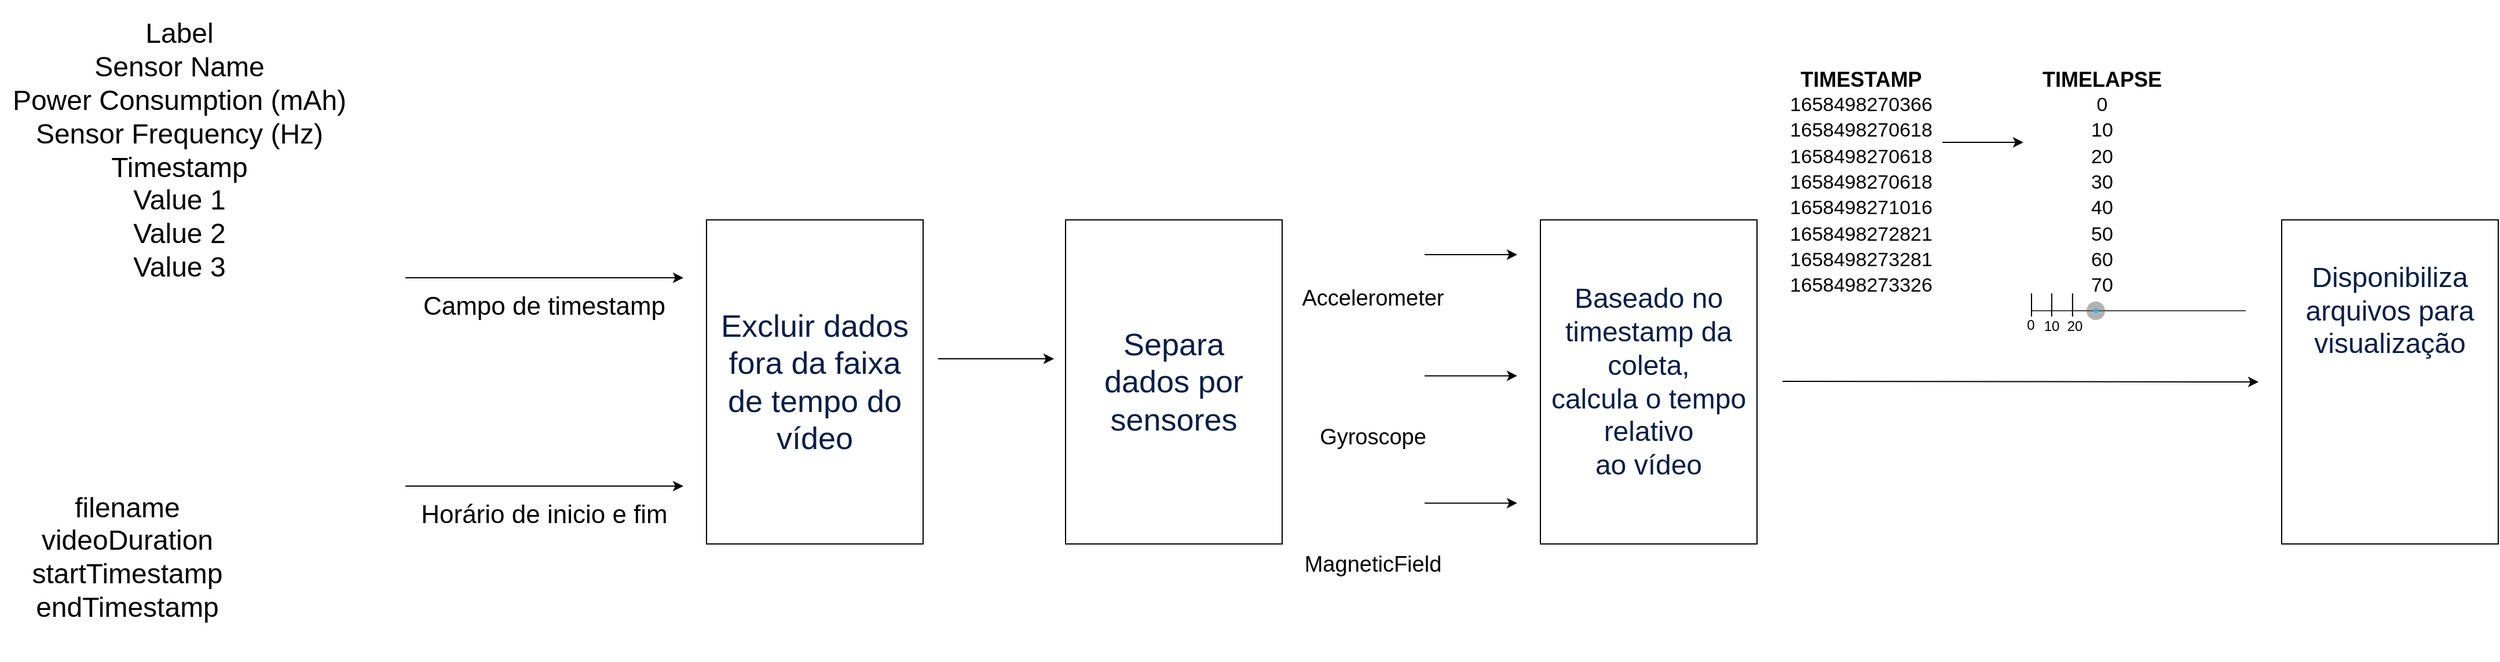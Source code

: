 <mxfile version="20.8.4" type="device"><diagram id="jW5pOc_W1uevIkJHP89p" name="Page-1"><mxGraphModel dx="3457" dy="1413" grid="1" gridSize="10" guides="1" tooltips="1" connect="1" arrows="1" fold="1" page="1" pageScale="1" pageWidth="850" pageHeight="1100" math="0" shadow="0"><root><mxCell id="0"/><mxCell id="1" parent="0"/><mxCell id="OdDOzvZkuPMMTsayRepZ-7" value="" style="shape=image;html=1;verticalAlign=top;verticalLabelPosition=bottom;labelBackgroundColor=#ffffff;imageAspect=0;aspect=fixed;image=https://cdn1.iconfinder.com/data/icons/bootstrap-vol-3/16/filetype-csv-128.png" vertex="1" parent="1"><mxGeometry x="-400" y="750" width="130" height="130" as="geometry"/></mxCell><mxCell id="OdDOzvZkuPMMTsayRepZ-8" value="" style="shape=image;html=1;verticalAlign=top;verticalLabelPosition=bottom;labelBackgroundColor=#ffffff;imageAspect=0;aspect=fixed;image=https://cdn1.iconfinder.com/data/icons/bootstrap-vol-3/16/filetype-mp4-128.png" vertex="1" parent="1"><mxGeometry x="-400" y="930" width="128" height="128" as="geometry"/></mxCell><mxCell id="OdDOzvZkuPMMTsayRepZ-11" value="" style="endArrow=classic;html=1;rounded=0;" edge="1" parent="1"><mxGeometry width="50" height="50" relative="1" as="geometry"><mxPoint x="-260" y="990" as="sourcePoint"/><mxPoint x="-20" y="990" as="targetPoint"/></mxGeometry></mxCell><mxCell id="OdDOzvZkuPMMTsayRepZ-12" value="Horário de inicio e fim" style="text;html=1;strokeColor=none;fillColor=none;align=center;verticalAlign=middle;whiteSpace=wrap;rounded=0;fontSize=22;" vertex="1" parent="1"><mxGeometry x="-250" y="1000" width="220" height="30" as="geometry"/></mxCell><mxCell id="OdDOzvZkuPMMTsayRepZ-13" value="" style="endArrow=classic;html=1;rounded=0;" edge="1" parent="1"><mxGeometry width="50" height="50" relative="1" as="geometry"><mxPoint x="-260" y="810" as="sourcePoint"/><mxPoint x="-20" y="810" as="targetPoint"/></mxGeometry></mxCell><mxCell id="OdDOzvZkuPMMTsayRepZ-14" value="Campo de timestamp" style="text;html=1;strokeColor=none;fillColor=none;align=center;verticalAlign=middle;whiteSpace=wrap;rounded=0;fontSize=22;" vertex="1" parent="1"><mxGeometry x="-250" y="820" width="220" height="30" as="geometry"/></mxCell><mxCell id="OdDOzvZkuPMMTsayRepZ-16" value="" style="endArrow=classic;html=1;rounded=0;fontSize=18;" edge="1" parent="1"><mxGeometry width="50" height="50" relative="1" as="geometry"><mxPoint x="200" y="880" as="sourcePoint"/><mxPoint x="300" y="880" as="targetPoint"/></mxGeometry></mxCell><mxCell id="OdDOzvZkuPMMTsayRepZ-17" value="&lt;div style=&quot;&quot;&gt;&lt;font style=&quot;font-size: 27px;&quot; face=&quot;Arial, Arial_EmbeddedFont, Arial_MSFontService, sans-serif&quot; color=&quot;#071e47&quot;&gt;Separa&lt;/font&gt;&lt;/div&gt;&lt;div style=&quot;&quot;&gt;&lt;font style=&quot;font-size: 27px;&quot; face=&quot;Arial, Arial_EmbeddedFont, Arial_MSFontService, sans-serif&quot; color=&quot;#071e47&quot;&gt;dados por sensores&lt;/font&gt;&lt;/div&gt;" style="rounded=0;whiteSpace=wrap;html=1;fontSize=18;align=center;" vertex="1" parent="1"><mxGeometry x="310" y="760" width="187" height="280" as="geometry"/></mxCell><mxCell id="OdDOzvZkuPMMTsayRepZ-18" value="&lt;font style=&quot;font-size: 19px;&quot;&gt;Accelerometer&lt;/font&gt;" style="shape=image;html=1;verticalAlign=top;verticalLabelPosition=bottom;labelBackgroundColor=#ffffff;imageAspect=0;aspect=fixed;image=https://cdn1.iconfinder.com/data/icons/bootstrap-vol-3/16/filetype-csv-128.png" vertex="1" parent="1"><mxGeometry x="540" y="740" width="70" height="70" as="geometry"/></mxCell><mxCell id="OdDOzvZkuPMMTsayRepZ-19" value="&lt;font style=&quot;font-size: 19px;&quot;&gt;Gyroscope&lt;/font&gt;" style="shape=image;html=1;verticalAlign=top;verticalLabelPosition=bottom;labelBackgroundColor=#ffffff;imageAspect=0;aspect=fixed;image=https://cdn1.iconfinder.com/data/icons/bootstrap-vol-3/16/filetype-csv-128.png" vertex="1" parent="1"><mxGeometry x="540" y="860" width="70" height="70" as="geometry"/></mxCell><mxCell id="OdDOzvZkuPMMTsayRepZ-20" value="&lt;font style=&quot;font-size: 19px;&quot;&gt;MagneticField&lt;/font&gt;" style="shape=image;html=1;verticalAlign=top;verticalLabelPosition=bottom;labelBackgroundColor=#ffffff;imageAspect=0;aspect=fixed;image=https://cdn1.iconfinder.com/data/icons/bootstrap-vol-3/16/filetype-csv-128.png" vertex="1" parent="1"><mxGeometry x="540" y="970" width="70" height="70" as="geometry"/></mxCell><mxCell id="OdDOzvZkuPMMTsayRepZ-21" value="&lt;div style=&quot;font-size: 24px;&quot;&gt;&lt;font style=&quot;font-size: 24px;&quot; face=&quot;Arial, Arial_EmbeddedFont, Arial_MSFontService, sans-serif&quot; color=&quot;#071e47&quot;&gt;Baseado no timestamp da coleta,&lt;/font&gt;&lt;/div&gt;&lt;div style=&quot;font-size: 24px;&quot;&gt;&lt;font style=&quot;font-size: 24px;&quot; face=&quot;Arial, Arial_EmbeddedFont, Arial_MSFontService, sans-serif&quot; color=&quot;#071e47&quot;&gt;calcula o tempo&lt;/font&gt;&lt;/div&gt;&lt;div style=&quot;font-size: 24px;&quot;&gt;&lt;font style=&quot;font-size: 24px;&quot; face=&quot;Arial, Arial_EmbeddedFont, Arial_MSFontService, sans-serif&quot; color=&quot;#071e47&quot;&gt;relativo&lt;/font&gt;&lt;/div&gt;&lt;div style=&quot;font-size: 24px;&quot;&gt;&lt;font style=&quot;font-size: 24px;&quot; face=&quot;Arial, Arial_EmbeddedFont, Arial_MSFontService, sans-serif&quot; color=&quot;#071e47&quot;&gt;ao vídeo&lt;/font&gt;&lt;br&gt;&lt;/div&gt;" style="rounded=0;whiteSpace=wrap;html=1;fontSize=18;align=center;" vertex="1" parent="1"><mxGeometry x="720" y="760" width="187" height="280" as="geometry"/></mxCell><mxCell id="OdDOzvZkuPMMTsayRepZ-23" value="" style="endArrow=classic;html=1;rounded=0;fontSize=15;" edge="1" parent="1"><mxGeometry width="50" height="50" relative="1" as="geometry"><mxPoint x="620" y="790" as="sourcePoint"/><mxPoint x="700" y="790" as="targetPoint"/></mxGeometry></mxCell><mxCell id="OdDOzvZkuPMMTsayRepZ-25" value="" style="endArrow=classic;html=1;rounded=0;fontSize=15;" edge="1" parent="1"><mxGeometry width="50" height="50" relative="1" as="geometry"><mxPoint x="620" y="1004.71" as="sourcePoint"/><mxPoint x="700" y="1004.71" as="targetPoint"/></mxGeometry></mxCell><mxCell id="OdDOzvZkuPMMTsayRepZ-26" value="" style="endArrow=classic;html=1;rounded=0;fontSize=15;" edge="1" parent="1"><mxGeometry width="50" height="50" relative="1" as="geometry"><mxPoint x="620" y="894.71" as="sourcePoint"/><mxPoint x="700" y="894.71" as="targetPoint"/></mxGeometry></mxCell><mxCell id="OdDOzvZkuPMMTsayRepZ-27" value="&lt;table style=&quot;font-family: &amp;quot;Liberation Sans&amp;quot;; font-size: 17px;&quot; border=&quot;0&quot; cellspacing=&quot;0&quot;&gt;&lt;colgroup width=&quot;128&quot;&gt;&lt;/colgroup&gt;&lt;tbody&gt;&lt;tr&gt;&lt;td height=&quot;17&quot;&gt;&lt;div style=&quot;&quot;&gt;&lt;b style=&quot;background-color: initial;&quot;&gt;&lt;font style=&quot;font-size: 18px;&quot;&gt;TIMESTAMP&lt;/font&gt;&lt;/b&gt;&lt;/div&gt;&lt;font style=&quot;font-size: 17px;&quot;&gt;&lt;div style=&quot;&quot;&gt;&lt;span style=&quot;background-color: initial;&quot;&gt;1658498270366&lt;/span&gt;&lt;/div&gt;&lt;/font&gt;&lt;/td&gt;&lt;/tr&gt;&lt;tr&gt;&lt;td style=&quot;&quot; height=&quot;17&quot;&gt;&lt;font style=&quot;font-size: 17px;&quot;&gt;1658498270618&lt;/font&gt;&lt;/td&gt;&lt;/tr&gt;&lt;tr&gt;&lt;td style=&quot;&quot; height=&quot;17&quot;&gt;&lt;font style=&quot;font-size: 17px;&quot;&gt;1658498270618&lt;/font&gt;&lt;/td&gt;&lt;/tr&gt;&lt;tr&gt;&lt;td style=&quot;&quot; height=&quot;17&quot;&gt;&lt;font style=&quot;font-size: 17px;&quot;&gt;1658498270618&lt;/font&gt;&lt;/td&gt;&lt;/tr&gt;&lt;tr&gt;&lt;td style=&quot;&quot; height=&quot;17&quot;&gt;&lt;font style=&quot;font-size: 17px;&quot;&gt;1658498271016&lt;/font&gt;&lt;/td&gt;&lt;/tr&gt;&lt;tr&gt;&lt;td style=&quot;&quot; height=&quot;17&quot;&gt;&lt;font style=&quot;font-size: 17px;&quot;&gt;1658498272821&lt;/font&gt;&lt;/td&gt;&lt;/tr&gt;&lt;tr&gt;&lt;td style=&quot;&quot; height=&quot;17&quot;&gt;&lt;font style=&quot;font-size: 17px;&quot;&gt;1658498273281&lt;/font&gt;&lt;/td&gt;&lt;/tr&gt;&lt;tr&gt;&lt;td style=&quot;&quot; height=&quot;17&quot;&gt;&lt;font style=&quot;font-size: 17px;&quot;&gt;1658498273326&lt;/font&gt;&lt;/td&gt;&lt;/tr&gt;&lt;/tbody&gt;&lt;/table&gt;" style="text;html=1;strokeColor=none;fillColor=none;align=center;verticalAlign=middle;whiteSpace=wrap;rounded=0;labelBackgroundColor=none;fontSize=27;" vertex="1" parent="1"><mxGeometry x="927" y="608" width="140" height="240" as="geometry"/></mxCell><mxCell id="OdDOzvZkuPMMTsayRepZ-28" value="" style="endArrow=classic;html=1;rounded=0;fontSize=18;" edge="1" parent="1"><mxGeometry width="50" height="50" relative="1" as="geometry"><mxPoint x="1067" y="693" as="sourcePoint"/><mxPoint x="1137" y="693" as="targetPoint"/></mxGeometry></mxCell><mxCell id="OdDOzvZkuPMMTsayRepZ-29" value="&lt;table style=&quot;font-family: &amp;quot;Liberation Sans&amp;quot;; font-size: 17px;&quot; border=&quot;0&quot; cellspacing=&quot;0&quot;&gt;&lt;colgroup width=&quot;128&quot;&gt;&lt;/colgroup&gt;&lt;tbody&gt;&lt;tr&gt;&lt;td height=&quot;17&quot;&gt;&lt;font style=&quot;font-size: 17px;&quot;&gt;&lt;b style=&quot;&quot;&gt;&lt;font style=&quot;font-size: 18px;&quot;&gt;TIMELAPSE&lt;/font&gt;&lt;/b&gt;&lt;br&gt;0&lt;/font&gt;&lt;/td&gt;&lt;/tr&gt;&lt;tr&gt;&lt;td height=&quot;17&quot;&gt;&lt;font style=&quot;font-size: 17px;&quot;&gt;10&lt;/font&gt;&lt;/td&gt;&lt;/tr&gt;&lt;tr&gt;&lt;td height=&quot;17&quot;&gt;&lt;font style=&quot;font-size: 17px;&quot;&gt;20&lt;/font&gt;&lt;/td&gt;&lt;/tr&gt;&lt;tr&gt;&lt;td height=&quot;17&quot;&gt;&lt;font style=&quot;font-size: 17px;&quot;&gt;30&lt;/font&gt;&lt;/td&gt;&lt;/tr&gt;&lt;tr&gt;&lt;td height=&quot;17&quot;&gt;&lt;font style=&quot;font-size: 17px;&quot;&gt;40&lt;/font&gt;&lt;/td&gt;&lt;/tr&gt;&lt;tr&gt;&lt;td height=&quot;17&quot;&gt;&lt;font style=&quot;font-size: 17px;&quot;&gt;50&lt;/font&gt;&lt;/td&gt;&lt;/tr&gt;&lt;tr&gt;&lt;td height=&quot;17&quot;&gt;&lt;font style=&quot;font-size: 17px;&quot;&gt;60&lt;/font&gt;&lt;/td&gt;&lt;/tr&gt;&lt;tr&gt;&lt;td height=&quot;17&quot;&gt;&lt;font style=&quot;font-size: 17px;&quot;&gt;70&lt;/font&gt;&lt;/td&gt;&lt;/tr&gt;&lt;/tbody&gt;&lt;/table&gt;" style="text;html=1;strokeColor=none;fillColor=none;align=center;verticalAlign=middle;whiteSpace=wrap;rounded=0;labelBackgroundColor=none;fontSize=27;" vertex="1" parent="1"><mxGeometry x="1140" y="603" width="130" height="250" as="geometry"/></mxCell><mxCell id="OdDOzvZkuPMMTsayRepZ-30" value="" style="shape=image;html=1;verticalAlign=top;verticalLabelPosition=bottom;labelBackgroundColor=#ffffff;imageAspect=0;aspect=fixed;image=https://cdn1.iconfinder.com/data/icons/social-media-vol-3/24/_youtube_video-128.png;fontSize=24;" vertex="1" parent="1"><mxGeometry x="1100" y="823" width="28" height="28" as="geometry"/></mxCell><mxCell id="OdDOzvZkuPMMTsayRepZ-32" value="" style="verticalLabelPosition=bottom;verticalAlign=top;html=1;shadow=0;dashed=0;strokeWidth=1;shape=mxgraph.android.progressScrubberDisabled;dx=0.3;fillColor=#33b5e5;labelBackgroundColor=none;fontSize=24;" vertex="1" parent="1"><mxGeometry x="1144" y="830.5" width="185" height="16" as="geometry"/></mxCell><mxCell id="OdDOzvZkuPMMTsayRepZ-35" value="0" style="text;html=1;strokeColor=none;fillColor=none;align=center;verticalAlign=middle;whiteSpace=wrap;rounded=0;labelBackgroundColor=none;fontSize=12;" vertex="1" parent="1"><mxGeometry x="1136" y="841" width="15" height="20" as="geometry"/></mxCell><mxCell id="OdDOzvZkuPMMTsayRepZ-36" value="10" style="text;html=1;strokeColor=none;fillColor=none;align=center;verticalAlign=middle;whiteSpace=wrap;rounded=0;labelBackgroundColor=none;fontSize=12;" vertex="1" parent="1"><mxGeometry x="1154" y="841.5" width="15" height="20" as="geometry"/></mxCell><mxCell id="OdDOzvZkuPMMTsayRepZ-37" value="20" style="text;html=1;strokeColor=none;fillColor=none;align=center;verticalAlign=middle;whiteSpace=wrap;rounded=0;labelBackgroundColor=none;fontSize=12;" vertex="1" parent="1"><mxGeometry x="1174" y="841.5" width="15" height="20" as="geometry"/></mxCell><mxCell id="OdDOzvZkuPMMTsayRepZ-38" value="" style="endArrow=none;html=1;rounded=0;fontSize=12;exitX=0.333;exitY=0;exitDx=0;exitDy=0;exitPerimeter=0;" edge="1" parent="1"><mxGeometry width="50" height="50" relative="1" as="geometry"><mxPoint x="1143.995" y="843.5" as="sourcePoint"/><mxPoint x="1144" y="823.5" as="targetPoint"/></mxGeometry></mxCell><mxCell id="OdDOzvZkuPMMTsayRepZ-39" value="" style="endArrow=none;html=1;rounded=0;fontSize=12;exitX=0.333;exitY=0;exitDx=0;exitDy=0;exitPerimeter=0;" edge="1" parent="1"><mxGeometry width="50" height="50" relative="1" as="geometry"><mxPoint x="1161.425" y="843.5" as="sourcePoint"/><mxPoint x="1161.43" y="823.5" as="targetPoint"/></mxGeometry></mxCell><mxCell id="OdDOzvZkuPMMTsayRepZ-40" value="" style="endArrow=none;html=1;rounded=0;fontSize=12;exitX=0.333;exitY=0;exitDx=0;exitDy=0;exitPerimeter=0;" edge="1" parent="1"><mxGeometry width="50" height="50" relative="1" as="geometry"><mxPoint x="1179.425" y="843.5" as="sourcePoint"/><mxPoint x="1179.43" y="823.5" as="targetPoint"/></mxGeometry></mxCell><mxCell id="OdDOzvZkuPMMTsayRepZ-41" value="&lt;div style=&quot;font-size: 24px;&quot;&gt;&lt;font face=&quot;Arial, Arial_EmbeddedFont, Arial_MSFontService, sans-serif&quot; color=&quot;#071e47&quot;&gt;&lt;br&gt;&lt;/font&gt;&lt;/div&gt;&lt;div style=&quot;font-size: 24px;&quot;&gt;&lt;font face=&quot;Arial, Arial_EmbeddedFont, Arial_MSFontService, sans-serif&quot; color=&quot;#071e47&quot;&gt;Disponibiliza arquivos para visualização&lt;/font&gt;&lt;/div&gt;" style="rounded=0;whiteSpace=wrap;html=1;fontSize=18;align=center;verticalAlign=top;" vertex="1" parent="1"><mxGeometry x="1360" y="760" width="187" height="280" as="geometry"/></mxCell><mxCell id="OdDOzvZkuPMMTsayRepZ-42" value="" style="shape=image;html=1;verticalAlign=top;verticalLabelPosition=bottom;labelBackgroundColor=#ffffff;imageAspect=0;aspect=fixed;image=https://cdn1.iconfinder.com/data/icons/bootstrap-vol-3/16/filetype-csv-128.png" vertex="1" parent="1"><mxGeometry x="1377" y="904" width="50" height="50" as="geometry"/></mxCell><mxCell id="OdDOzvZkuPMMTsayRepZ-46" value="" style="shape=image;html=1;verticalAlign=top;verticalLabelPosition=bottom;labelBackgroundColor=#ffffff;imageAspect=0;aspect=fixed;image=https://cdn1.iconfinder.com/data/icons/bootstrap-vol-3/16/filetype-mp4-128.png" vertex="1" parent="1"><mxGeometry x="1377" y="974" width="50" height="50" as="geometry"/></mxCell><mxCell id="OdDOzvZkuPMMTsayRepZ-47" value="" style="endArrow=classic;html=1;rounded=0;fontSize=12;" edge="1" parent="1"><mxGeometry width="50" height="50" relative="1" as="geometry"><mxPoint x="929" y="899.5" as="sourcePoint"/><mxPoint x="1340" y="900" as="targetPoint"/></mxGeometry></mxCell><mxCell id="OdDOzvZkuPMMTsayRepZ-50" value="&lt;div style=&quot;font-size: 24px;&quot;&gt;Label&lt;/div&gt;&lt;div style=&quot;font-size: 24px;&quot;&gt;Sensor Name&lt;/div&gt;&lt;div style=&quot;font-size: 24px;&quot;&gt;Power Consumption (mAh)&lt;/div&gt;&lt;div style=&quot;font-size: 24px;&quot;&gt;Sensor Frequency (Hz)&lt;/div&gt;&lt;div style=&quot;font-size: 24px;&quot;&gt;Timestamp&lt;/div&gt;&lt;div style=&quot;font-size: 24px;&quot;&gt;Value 1&lt;/div&gt;&lt;div style=&quot;font-size: 24px;&quot;&gt;Value 2&lt;/div&gt;&lt;div style=&quot;font-size: 24px;&quot;&gt;Value 3&lt;/div&gt;" style="text;html=1;strokeColor=none;fillColor=none;align=center;verticalAlign=middle;whiteSpace=wrap;rounded=0;labelBackgroundColor=none;fontSize=24;" vertex="1" parent="1"><mxGeometry x="-610" y="570" width="310" height="260.5" as="geometry"/></mxCell><mxCell id="OdDOzvZkuPMMTsayRepZ-51" value="&lt;div style=&quot;font-size: 24px;&quot;&gt;&lt;font style=&quot;font-size: 24px;&quot;&gt;filename&lt;/font&gt;&lt;/div&gt;&lt;div style=&quot;font-size: 24px;&quot;&gt;&lt;font style=&quot;font-size: 24px;&quot;&gt;videoDuration&lt;/font&gt;&lt;/div&gt;&lt;div style=&quot;font-size: 24px;&quot;&gt;&lt;font style=&quot;font-size: 24px;&quot;&gt;startTimestamp&lt;/font&gt;&lt;/div&gt;&lt;div style=&quot;font-size: 24px;&quot;&gt;&lt;font style=&quot;font-size: 24px;&quot;&gt;endTimestamp&lt;/font&gt;&lt;/div&gt;&lt;div style=&quot;font-size: 24px;&quot;&gt;&lt;br&gt;&lt;/div&gt;" style="text;html=1;strokeColor=none;fillColor=none;align=center;verticalAlign=middle;whiteSpace=wrap;rounded=0;labelBackgroundColor=none;fontSize=20;" vertex="1" parent="1"><mxGeometry x="-590" y="990" width="180" height="151" as="geometry"/></mxCell><mxCell id="OdDOzvZkuPMMTsayRepZ-52" value="" style="shape=image;html=1;verticalAlign=top;verticalLabelPosition=bottom;labelBackgroundColor=#ffffff;imageAspect=0;aspect=fixed;image=https://cdn1.iconfinder.com/data/icons/bootstrap-vol-3/16/filetype-csv-128.png" vertex="1" parent="1"><mxGeometry x="1427" y="904" width="50" height="50" as="geometry"/></mxCell><mxCell id="OdDOzvZkuPMMTsayRepZ-53" value="" style="shape=image;html=1;verticalAlign=top;verticalLabelPosition=bottom;labelBackgroundColor=#ffffff;imageAspect=0;aspect=fixed;image=https://cdn1.iconfinder.com/data/icons/bootstrap-vol-3/16/filetype-csv-128.png" vertex="1" parent="1"><mxGeometry x="1477" y="904" width="50" height="50" as="geometry"/></mxCell><mxCell id="OdDOzvZkuPMMTsayRepZ-55" value="&lt;div style=&quot;&quot;&gt;&lt;font style=&quot;font-size: 27px;&quot; face=&quot;Arial, Arial_EmbeddedFont, Arial_MSFontService, sans-serif&quot; color=&quot;#071e47&quot;&gt;Excluir dados fora da faixa de tempo do vídeo&lt;/font&gt;&lt;br&gt;&lt;/div&gt;" style="rounded=0;whiteSpace=wrap;html=1;fontSize=18;align=center;" vertex="1" parent="1"><mxGeometry y="760" width="187" height="280" as="geometry"/></mxCell></root></mxGraphModel></diagram></mxfile>